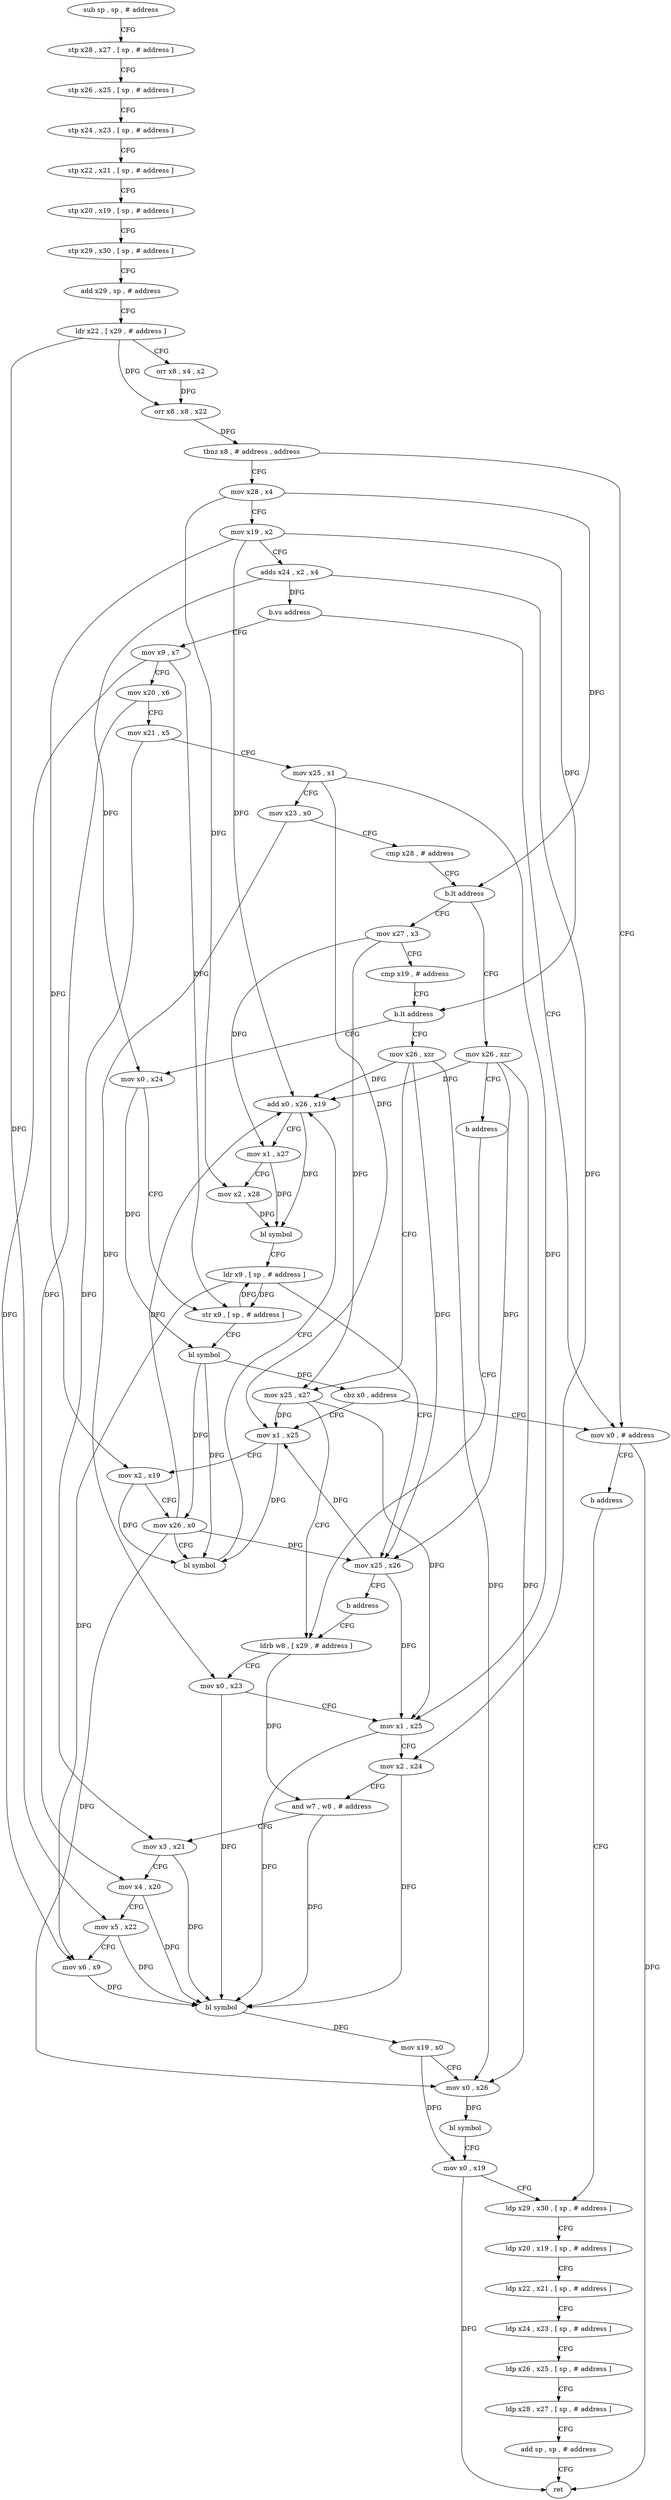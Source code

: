 digraph "func" {
"4220956" [label = "sub sp , sp , # address" ]
"4220960" [label = "stp x28 , x27 , [ sp , # address ]" ]
"4220964" [label = "stp x26 , x25 , [ sp , # address ]" ]
"4220968" [label = "stp x24 , x23 , [ sp , # address ]" ]
"4220972" [label = "stp x22 , x21 , [ sp , # address ]" ]
"4220976" [label = "stp x20 , x19 , [ sp , # address ]" ]
"4220980" [label = "stp x29 , x30 , [ sp , # address ]" ]
"4220984" [label = "add x29 , sp , # address" ]
"4220988" [label = "ldr x22 , [ x29 , # address ]" ]
"4220992" [label = "orr x8 , x4 , x2" ]
"4220996" [label = "orr x8 , x8 , x22" ]
"4221000" [label = "tbnz x8 , # address , address" ]
"4221224" [label = "mov x0 , # address" ]
"4221004" [label = "mov x28 , x4" ]
"4221228" [label = "b address" ]
"4221192" [label = "ldp x29 , x30 , [ sp , # address ]" ]
"4221008" [label = "mov x19 , x2" ]
"4221012" [label = "adds x24 , x2 , x4" ]
"4221016" [label = "b.vs address" ]
"4221020" [label = "mov x9 , x7" ]
"4221196" [label = "ldp x20 , x19 , [ sp , # address ]" ]
"4221200" [label = "ldp x22 , x21 , [ sp , # address ]" ]
"4221204" [label = "ldp x24 , x23 , [ sp , # address ]" ]
"4221208" [label = "ldp x26 , x25 , [ sp , # address ]" ]
"4221212" [label = "ldp x28 , x27 , [ sp , # address ]" ]
"4221216" [label = "add sp , sp , # address" ]
"4221220" [label = "ret" ]
"4221024" [label = "mov x20 , x6" ]
"4221028" [label = "mov x21 , x5" ]
"4221032" [label = "mov x25 , x1" ]
"4221036" [label = "mov x23 , x0" ]
"4221040" [label = "cmp x28 , # address" ]
"4221044" [label = "b.lt address" ]
"4221120" [label = "mov x26 , xzr" ]
"4221048" [label = "mov x27 , x3" ]
"4221124" [label = "b address" ]
"4221136" [label = "ldrb w8 , [ x29 , # address ]" ]
"4221052" [label = "cmp x19 , # address" ]
"4221056" [label = "b.lt address" ]
"4221128" [label = "mov x26 , xzr" ]
"4221060" [label = "mov x0 , x24" ]
"4221140" [label = "mov x0 , x23" ]
"4221144" [label = "mov x1 , x25" ]
"4221148" [label = "mov x2 , x24" ]
"4221152" [label = "and w7 , w8 , # address" ]
"4221156" [label = "mov x3 , x21" ]
"4221160" [label = "mov x4 , x20" ]
"4221164" [label = "mov x5 , x22" ]
"4221168" [label = "mov x6 , x9" ]
"4221172" [label = "bl symbol" ]
"4221176" [label = "mov x19 , x0" ]
"4221180" [label = "mov x0 , x26" ]
"4221184" [label = "bl symbol" ]
"4221188" [label = "mov x0 , x19" ]
"4221132" [label = "mov x25 , x27" ]
"4221064" [label = "str x9 , [ sp , # address ]" ]
"4221068" [label = "bl symbol" ]
"4221072" [label = "cbz x0 , address" ]
"4221076" [label = "mov x1 , x25" ]
"4221080" [label = "mov x2 , x19" ]
"4221084" [label = "mov x26 , x0" ]
"4221088" [label = "bl symbol" ]
"4221092" [label = "add x0 , x26 , x19" ]
"4221096" [label = "mov x1 , x27" ]
"4221100" [label = "mov x2 , x28" ]
"4221104" [label = "bl symbol" ]
"4221108" [label = "ldr x9 , [ sp , # address ]" ]
"4221112" [label = "mov x25 , x26" ]
"4221116" [label = "b address" ]
"4220956" -> "4220960" [ label = "CFG" ]
"4220960" -> "4220964" [ label = "CFG" ]
"4220964" -> "4220968" [ label = "CFG" ]
"4220968" -> "4220972" [ label = "CFG" ]
"4220972" -> "4220976" [ label = "CFG" ]
"4220976" -> "4220980" [ label = "CFG" ]
"4220980" -> "4220984" [ label = "CFG" ]
"4220984" -> "4220988" [ label = "CFG" ]
"4220988" -> "4220992" [ label = "CFG" ]
"4220988" -> "4220996" [ label = "DFG" ]
"4220988" -> "4221164" [ label = "DFG" ]
"4220992" -> "4220996" [ label = "DFG" ]
"4220996" -> "4221000" [ label = "DFG" ]
"4221000" -> "4221224" [ label = "CFG" ]
"4221000" -> "4221004" [ label = "CFG" ]
"4221224" -> "4221228" [ label = "CFG" ]
"4221224" -> "4221220" [ label = "DFG" ]
"4221004" -> "4221008" [ label = "CFG" ]
"4221004" -> "4221044" [ label = "DFG" ]
"4221004" -> "4221100" [ label = "DFG" ]
"4221228" -> "4221192" [ label = "CFG" ]
"4221192" -> "4221196" [ label = "CFG" ]
"4221008" -> "4221012" [ label = "CFG" ]
"4221008" -> "4221056" [ label = "DFG" ]
"4221008" -> "4221080" [ label = "DFG" ]
"4221008" -> "4221092" [ label = "DFG" ]
"4221012" -> "4221016" [ label = "DFG" ]
"4221012" -> "4221148" [ label = "DFG" ]
"4221012" -> "4221060" [ label = "DFG" ]
"4221016" -> "4221224" [ label = "CFG" ]
"4221016" -> "4221020" [ label = "CFG" ]
"4221020" -> "4221024" [ label = "CFG" ]
"4221020" -> "4221168" [ label = "DFG" ]
"4221020" -> "4221064" [ label = "DFG" ]
"4221196" -> "4221200" [ label = "CFG" ]
"4221200" -> "4221204" [ label = "CFG" ]
"4221204" -> "4221208" [ label = "CFG" ]
"4221208" -> "4221212" [ label = "CFG" ]
"4221212" -> "4221216" [ label = "CFG" ]
"4221216" -> "4221220" [ label = "CFG" ]
"4221024" -> "4221028" [ label = "CFG" ]
"4221024" -> "4221160" [ label = "DFG" ]
"4221028" -> "4221032" [ label = "CFG" ]
"4221028" -> "4221156" [ label = "DFG" ]
"4221032" -> "4221036" [ label = "CFG" ]
"4221032" -> "4221144" [ label = "DFG" ]
"4221032" -> "4221076" [ label = "DFG" ]
"4221036" -> "4221040" [ label = "CFG" ]
"4221036" -> "4221140" [ label = "DFG" ]
"4221040" -> "4221044" [ label = "CFG" ]
"4221044" -> "4221120" [ label = "CFG" ]
"4221044" -> "4221048" [ label = "CFG" ]
"4221120" -> "4221124" [ label = "CFG" ]
"4221120" -> "4221180" [ label = "DFG" ]
"4221120" -> "4221092" [ label = "DFG" ]
"4221120" -> "4221112" [ label = "DFG" ]
"4221048" -> "4221052" [ label = "CFG" ]
"4221048" -> "4221132" [ label = "DFG" ]
"4221048" -> "4221096" [ label = "DFG" ]
"4221124" -> "4221136" [ label = "CFG" ]
"4221136" -> "4221140" [ label = "CFG" ]
"4221136" -> "4221152" [ label = "DFG" ]
"4221052" -> "4221056" [ label = "CFG" ]
"4221056" -> "4221128" [ label = "CFG" ]
"4221056" -> "4221060" [ label = "CFG" ]
"4221128" -> "4221132" [ label = "CFG" ]
"4221128" -> "4221180" [ label = "DFG" ]
"4221128" -> "4221092" [ label = "DFG" ]
"4221128" -> "4221112" [ label = "DFG" ]
"4221060" -> "4221064" [ label = "CFG" ]
"4221060" -> "4221068" [ label = "DFG" ]
"4221140" -> "4221144" [ label = "CFG" ]
"4221140" -> "4221172" [ label = "DFG" ]
"4221144" -> "4221148" [ label = "CFG" ]
"4221144" -> "4221172" [ label = "DFG" ]
"4221148" -> "4221152" [ label = "CFG" ]
"4221148" -> "4221172" [ label = "DFG" ]
"4221152" -> "4221156" [ label = "CFG" ]
"4221152" -> "4221172" [ label = "DFG" ]
"4221156" -> "4221160" [ label = "CFG" ]
"4221156" -> "4221172" [ label = "DFG" ]
"4221160" -> "4221164" [ label = "CFG" ]
"4221160" -> "4221172" [ label = "DFG" ]
"4221164" -> "4221168" [ label = "CFG" ]
"4221164" -> "4221172" [ label = "DFG" ]
"4221168" -> "4221172" [ label = "DFG" ]
"4221172" -> "4221176" [ label = "DFG" ]
"4221176" -> "4221180" [ label = "CFG" ]
"4221176" -> "4221188" [ label = "DFG" ]
"4221180" -> "4221184" [ label = "DFG" ]
"4221184" -> "4221188" [ label = "CFG" ]
"4221188" -> "4221192" [ label = "CFG" ]
"4221188" -> "4221220" [ label = "DFG" ]
"4221132" -> "4221136" [ label = "CFG" ]
"4221132" -> "4221144" [ label = "DFG" ]
"4221132" -> "4221076" [ label = "DFG" ]
"4221064" -> "4221068" [ label = "CFG" ]
"4221064" -> "4221108" [ label = "DFG" ]
"4221068" -> "4221072" [ label = "DFG" ]
"4221068" -> "4221084" [ label = "DFG" ]
"4221068" -> "4221088" [ label = "DFG" ]
"4221072" -> "4221224" [ label = "CFG" ]
"4221072" -> "4221076" [ label = "CFG" ]
"4221076" -> "4221080" [ label = "CFG" ]
"4221076" -> "4221088" [ label = "DFG" ]
"4221080" -> "4221084" [ label = "CFG" ]
"4221080" -> "4221088" [ label = "DFG" ]
"4221084" -> "4221088" [ label = "CFG" ]
"4221084" -> "4221180" [ label = "DFG" ]
"4221084" -> "4221092" [ label = "DFG" ]
"4221084" -> "4221112" [ label = "DFG" ]
"4221088" -> "4221092" [ label = "CFG" ]
"4221092" -> "4221096" [ label = "CFG" ]
"4221092" -> "4221104" [ label = "DFG" ]
"4221096" -> "4221100" [ label = "CFG" ]
"4221096" -> "4221104" [ label = "DFG" ]
"4221100" -> "4221104" [ label = "DFG" ]
"4221104" -> "4221108" [ label = "CFG" ]
"4221108" -> "4221112" [ label = "CFG" ]
"4221108" -> "4221168" [ label = "DFG" ]
"4221108" -> "4221064" [ label = "DFG" ]
"4221112" -> "4221116" [ label = "CFG" ]
"4221112" -> "4221144" [ label = "DFG" ]
"4221112" -> "4221076" [ label = "DFG" ]
"4221116" -> "4221136" [ label = "CFG" ]
}
